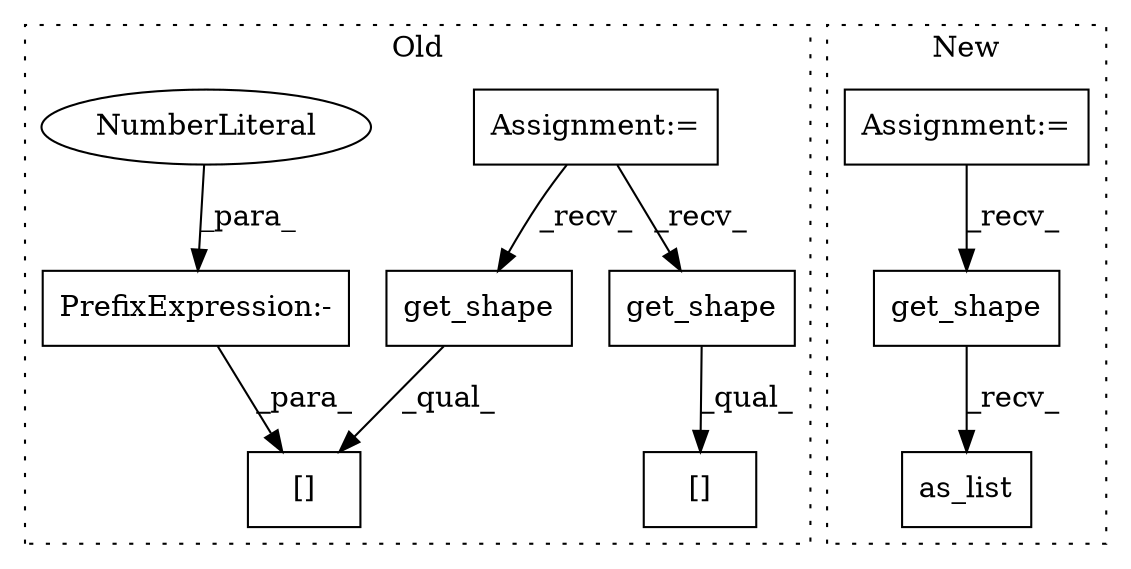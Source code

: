 digraph G {
subgraph cluster0 {
1 [label="get_shape" a="32" s="7113,7129" l="10,1" shape="box"];
5 [label="[]" a="2" s="7101,7133" l="30,1" shape="box"];
6 [label="Assignment:=" a="7" s="6417" l="11" shape="box"];
7 [label="[]" a="2" s="7033,7080" l="29,1" shape="box"];
8 [label="get_shape" a="32" s="7045,7060" l="10,1" shape="box"];
9 [label="PrefixExpression:-" a="38" s="7131" l="1" shape="box"];
10 [label="NumberLiteral" a="34" s="7132" l="1" shape="ellipse"];
label = "Old";
style="dotted";
}
subgraph cluster1 {
2 [label="as_list" a="32" s="6981" l="9" shape="box"];
3 [label="get_shape" a="32" s="6969" l="11" shape="box"];
4 [label="Assignment:=" a="7" s="6259" l="5" shape="box"];
label = "New";
style="dotted";
}
1 -> 5 [label="_qual_"];
3 -> 2 [label="_recv_"];
4 -> 3 [label="_recv_"];
6 -> 1 [label="_recv_"];
6 -> 8 [label="_recv_"];
8 -> 7 [label="_qual_"];
9 -> 5 [label="_para_"];
10 -> 9 [label="_para_"];
}